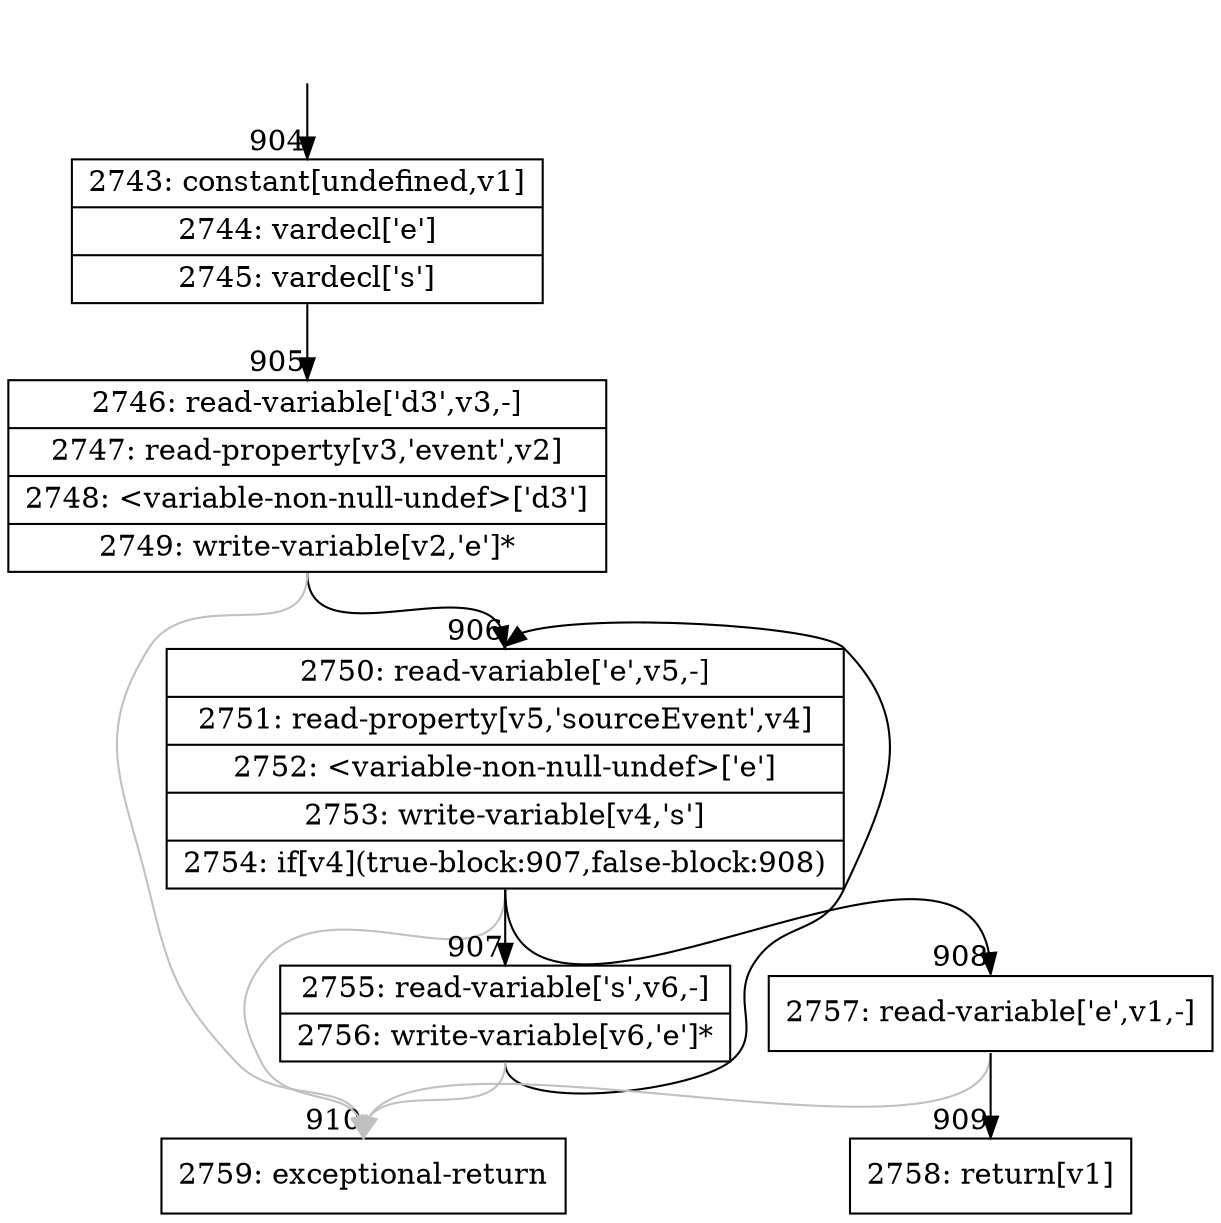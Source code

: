 digraph {
rankdir="TD"
BB_entry86[shape=none,label=""];
BB_entry86 -> BB904 [tailport=s, headport=n, headlabel="    904"]
BB904 [shape=record label="{2743: constant[undefined,v1]|2744: vardecl['e']|2745: vardecl['s']}" ] 
BB904 -> BB905 [tailport=s, headport=n, headlabel="      905"]
BB905 [shape=record label="{2746: read-variable['d3',v3,-]|2747: read-property[v3,'event',v2]|2748: \<variable-non-null-undef\>['d3']|2749: write-variable[v2,'e']*}" ] 
BB905 -> BB906 [tailport=s, headport=n, headlabel="      906"]
BB905 -> BB910 [tailport=s, headport=n, color=gray, headlabel="      910"]
BB906 [shape=record label="{2750: read-variable['e',v5,-]|2751: read-property[v5,'sourceEvent',v4]|2752: \<variable-non-null-undef\>['e']|2753: write-variable[v4,'s']|2754: if[v4](true-block:907,false-block:908)}" ] 
BB906 -> BB907 [tailport=s, headport=n, headlabel="      907"]
BB906 -> BB908 [tailport=s, headport=n, headlabel="      908"]
BB906 -> BB910 [tailport=s, headport=n, color=gray]
BB907 [shape=record label="{2755: read-variable['s',v6,-]|2756: write-variable[v6,'e']*}" ] 
BB907 -> BB906 [tailport=s, headport=n]
BB907 -> BB910 [tailport=s, headport=n, color=gray]
BB908 [shape=record label="{2757: read-variable['e',v1,-]}" ] 
BB908 -> BB909 [tailport=s, headport=n, headlabel="      909"]
BB908 -> BB910 [tailport=s, headport=n, color=gray]
BB909 [shape=record label="{2758: return[v1]}" ] 
BB910 [shape=record label="{2759: exceptional-return}" ] 
//#$~ 529
}
